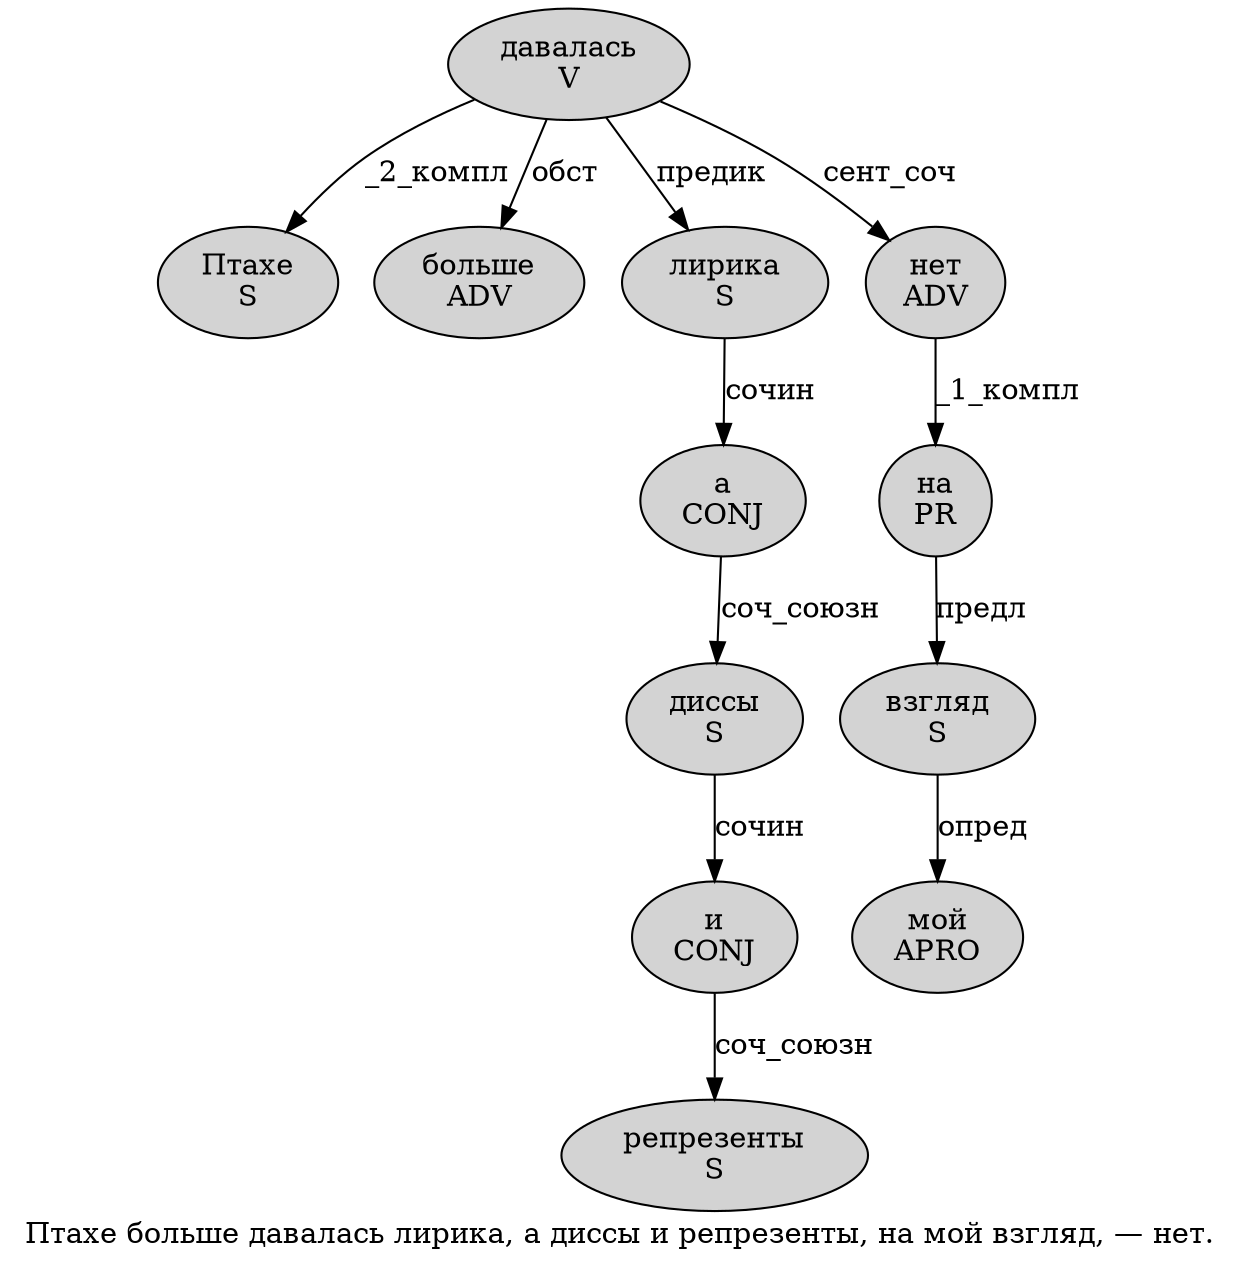 digraph SENTENCE_350 {
	graph [label="Птахе больше давалась лирика, а диссы и репрезенты, на мой взгляд, — нет."]
	node [style=filled]
		0 [label="Птахе
S" color="" fillcolor=lightgray penwidth=1 shape=ellipse]
		1 [label="больше
ADV" color="" fillcolor=lightgray penwidth=1 shape=ellipse]
		2 [label="давалась
V" color="" fillcolor=lightgray penwidth=1 shape=ellipse]
		3 [label="лирика
S" color="" fillcolor=lightgray penwidth=1 shape=ellipse]
		5 [label="а
CONJ" color="" fillcolor=lightgray penwidth=1 shape=ellipse]
		6 [label="диссы
S" color="" fillcolor=lightgray penwidth=1 shape=ellipse]
		7 [label="и
CONJ" color="" fillcolor=lightgray penwidth=1 shape=ellipse]
		8 [label="репрезенты
S" color="" fillcolor=lightgray penwidth=1 shape=ellipse]
		10 [label="на
PR" color="" fillcolor=lightgray penwidth=1 shape=ellipse]
		11 [label="мой
APRO" color="" fillcolor=lightgray penwidth=1 shape=ellipse]
		12 [label="взгляд
S" color="" fillcolor=lightgray penwidth=1 shape=ellipse]
		15 [label="нет
ADV" color="" fillcolor=lightgray penwidth=1 shape=ellipse]
			2 -> 0 [label="_2_компл"]
			2 -> 1 [label="обст"]
			2 -> 3 [label="предик"]
			2 -> 15 [label="сент_соч"]
			15 -> 10 [label="_1_компл"]
			10 -> 12 [label="предл"]
			5 -> 6 [label="соч_союзн"]
			6 -> 7 [label="сочин"]
			12 -> 11 [label="опред"]
			3 -> 5 [label="сочин"]
			7 -> 8 [label="соч_союзн"]
}